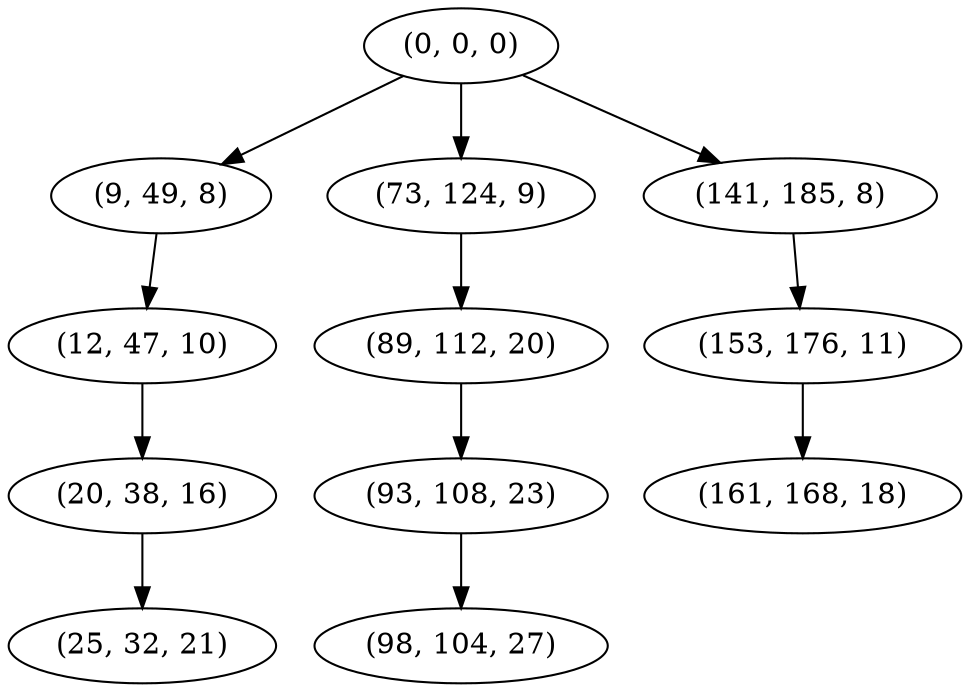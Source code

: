 digraph tree {
    "(0, 0, 0)";
    "(9, 49, 8)";
    "(12, 47, 10)";
    "(20, 38, 16)";
    "(25, 32, 21)";
    "(73, 124, 9)";
    "(89, 112, 20)";
    "(93, 108, 23)";
    "(98, 104, 27)";
    "(141, 185, 8)";
    "(153, 176, 11)";
    "(161, 168, 18)";
    "(0, 0, 0)" -> "(9, 49, 8)";
    "(0, 0, 0)" -> "(73, 124, 9)";
    "(0, 0, 0)" -> "(141, 185, 8)";
    "(9, 49, 8)" -> "(12, 47, 10)";
    "(12, 47, 10)" -> "(20, 38, 16)";
    "(20, 38, 16)" -> "(25, 32, 21)";
    "(73, 124, 9)" -> "(89, 112, 20)";
    "(89, 112, 20)" -> "(93, 108, 23)";
    "(93, 108, 23)" -> "(98, 104, 27)";
    "(141, 185, 8)" -> "(153, 176, 11)";
    "(153, 176, 11)" -> "(161, 168, 18)";
}
